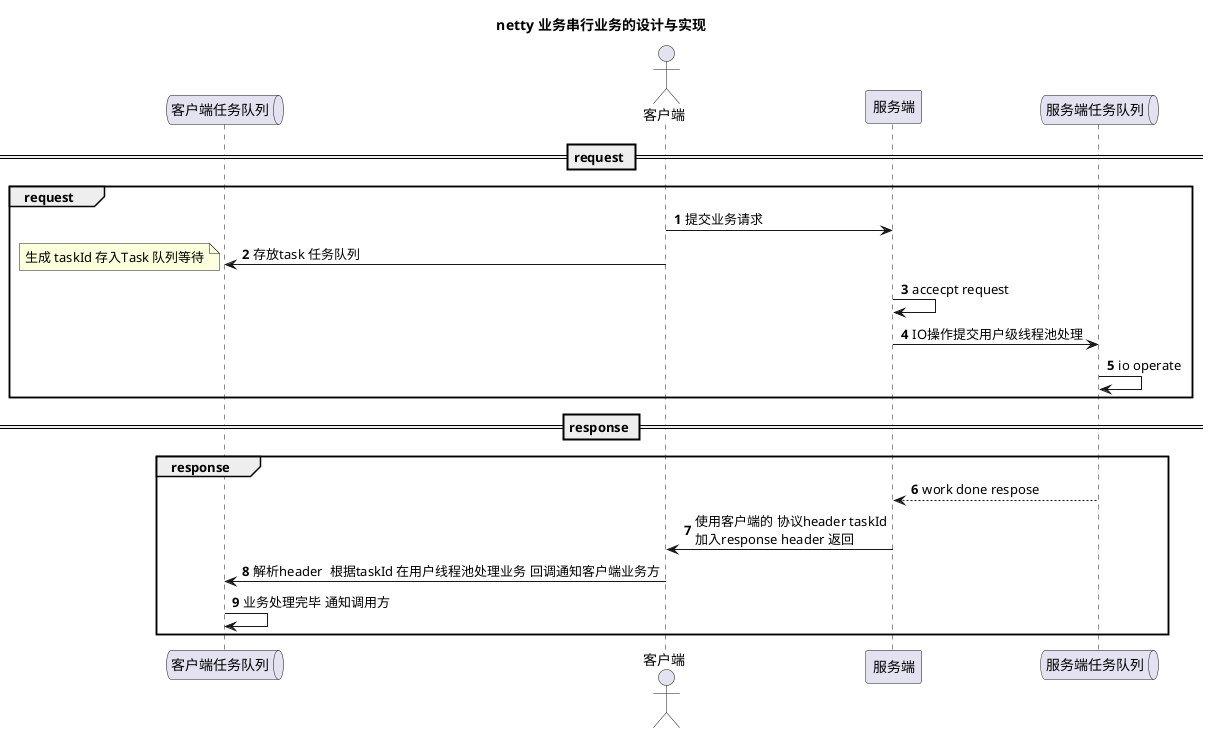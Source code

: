@startuml
'https://plantuml.com/sequence-diagram
title  netty 业务串行业务的设计与实现
autonumber
Queue 客户端任务队列 as task
actor 客户端 as client
participant 服务端 as server
Queue 服务端任务队列 as serverTask
== request ==
group request
client ->  server : 提交业务请求
client ->task : 存放task 任务队列
note left : 生成 taskId 存入Task 队列等待
server -> server : accecpt request
server -> serverTask : IO操作提交用户级线程池处理
serverTask -> serverTask : io operate
end group
==  response ==
group response
serverTask --> server : work done respose
server -> client : 使用客户端的 协议header taskId\n加入response header 返回
client -> task : 解析header  根据taskId 在用户线程池处理业务 回调通知客户端业务方
task ->task : 业务处理完毕 通知调用方
end group

@enduml